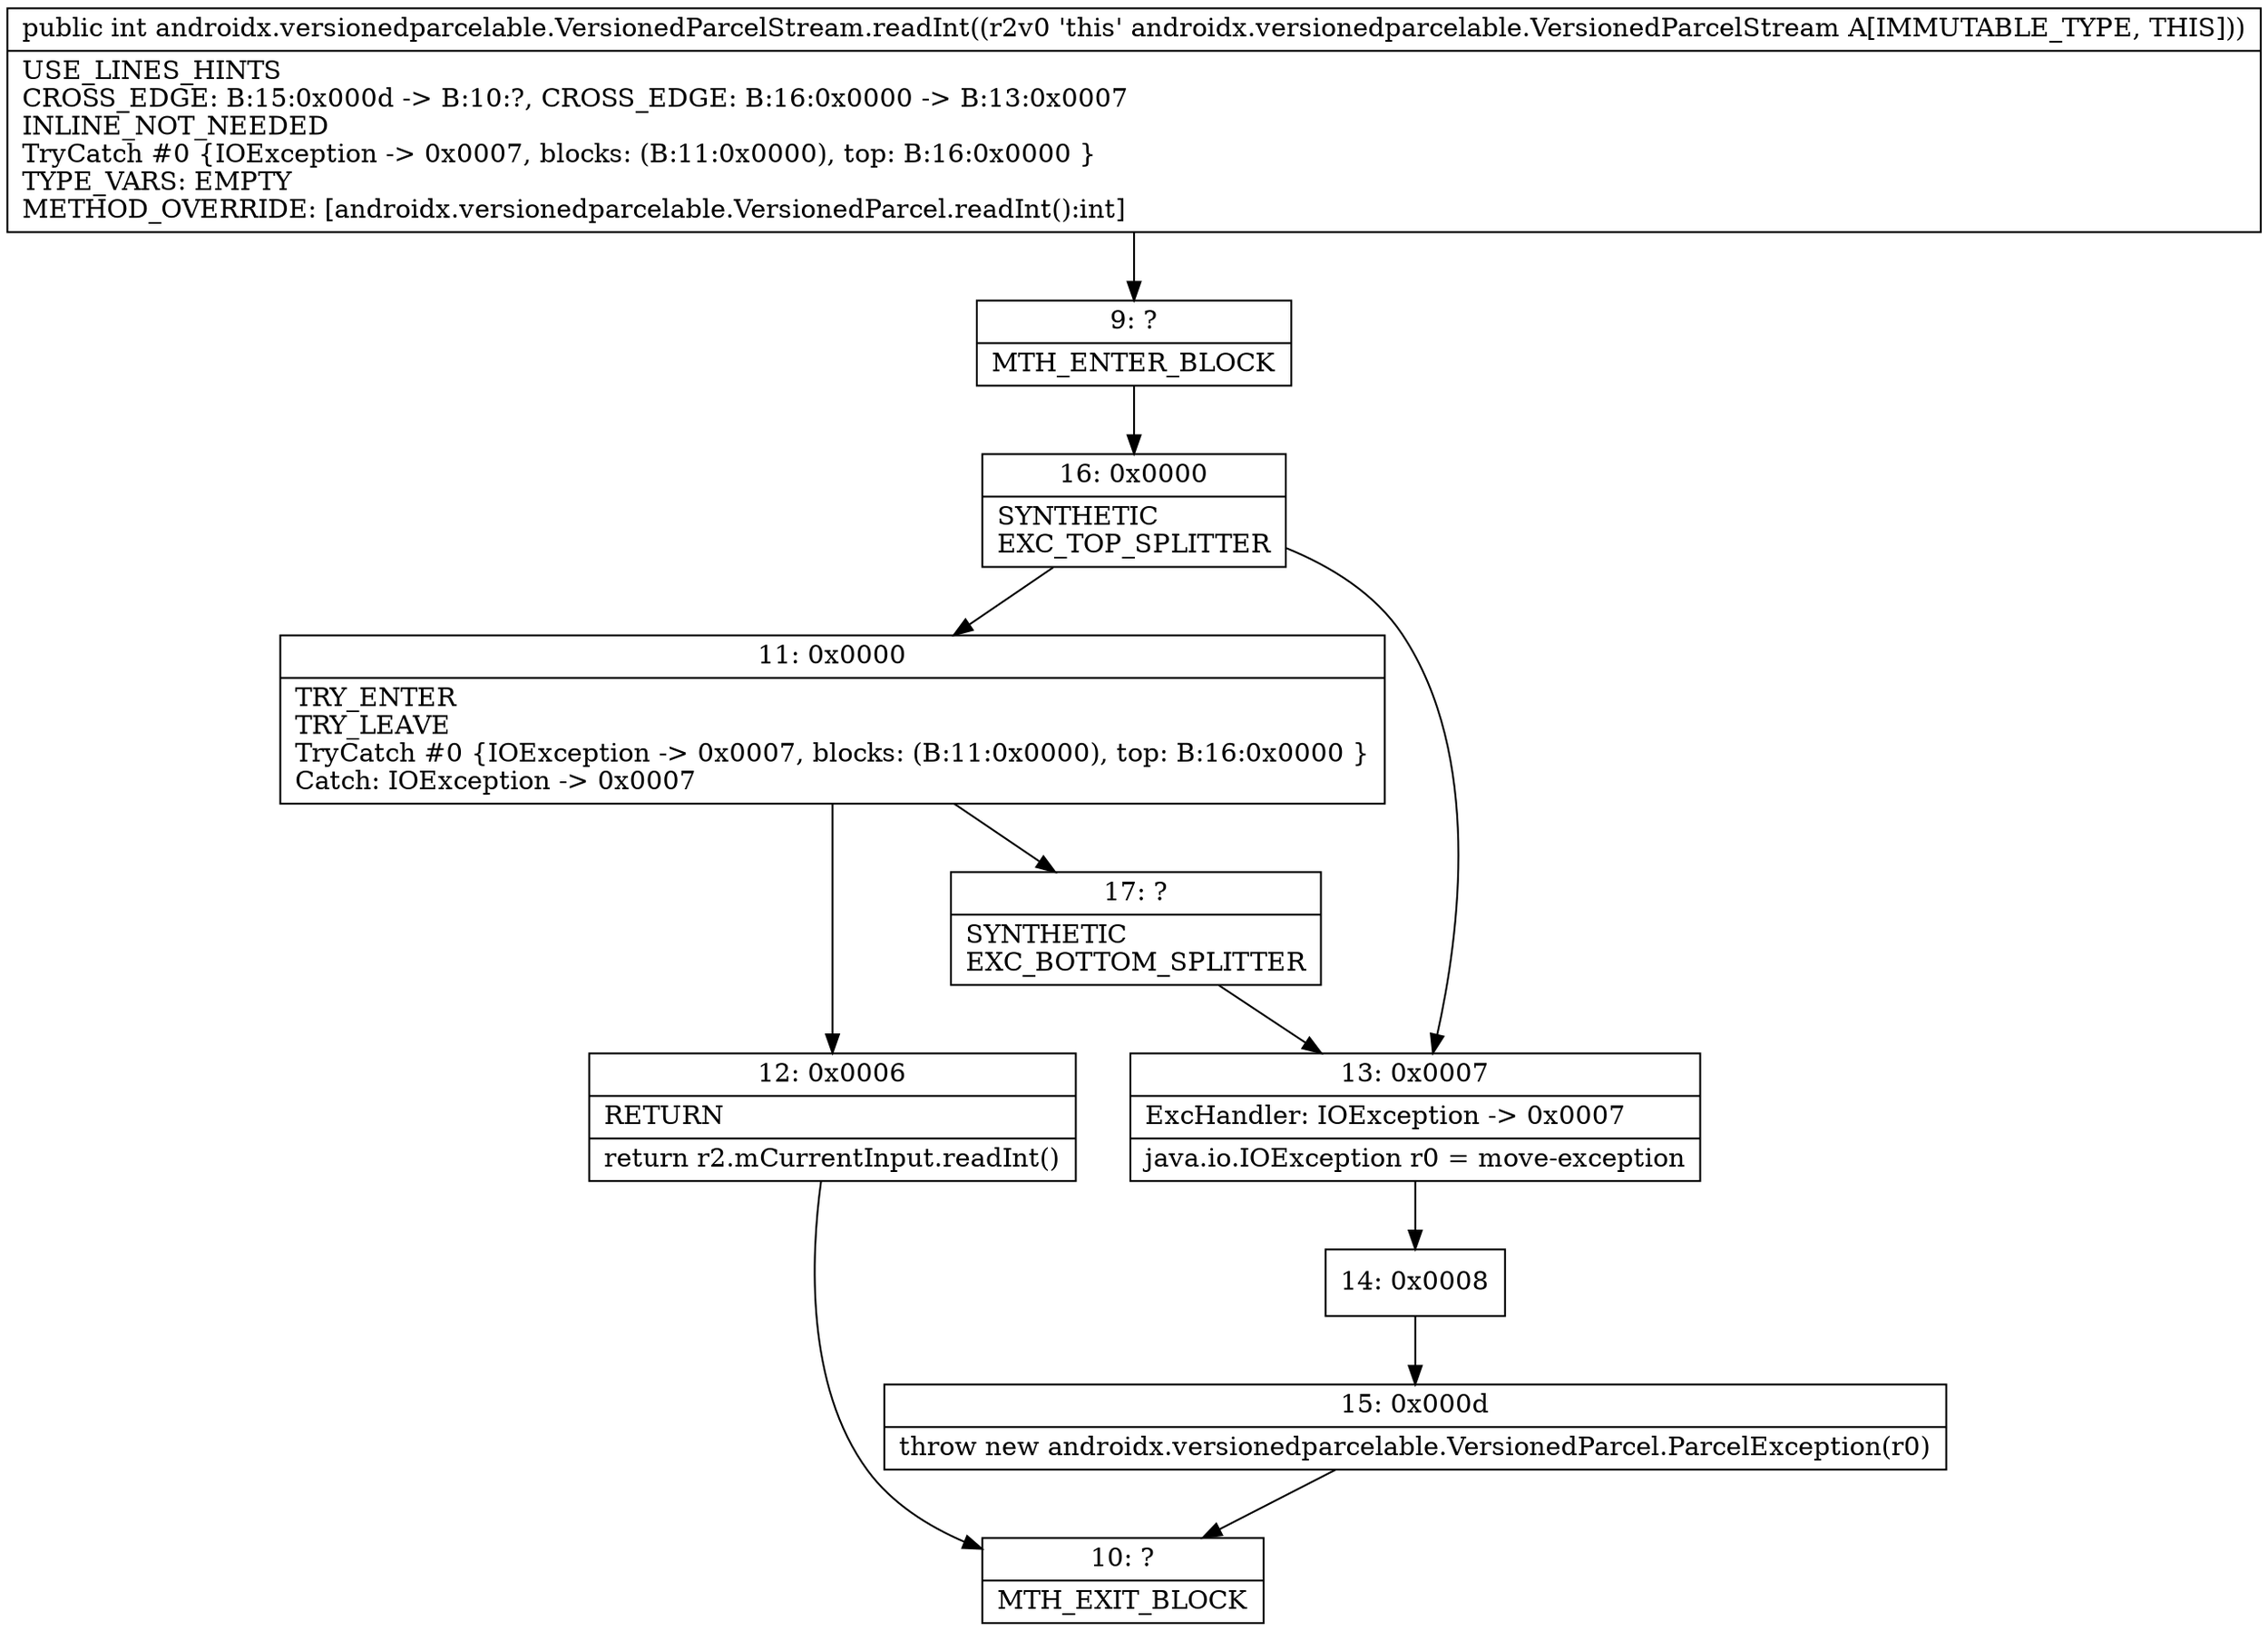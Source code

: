 digraph "CFG forandroidx.versionedparcelable.VersionedParcelStream.readInt()I" {
Node_9 [shape=record,label="{9\:\ ?|MTH_ENTER_BLOCK\l}"];
Node_16 [shape=record,label="{16\:\ 0x0000|SYNTHETIC\lEXC_TOP_SPLITTER\l}"];
Node_11 [shape=record,label="{11\:\ 0x0000|TRY_ENTER\lTRY_LEAVE\lTryCatch #0 \{IOException \-\> 0x0007, blocks: (B:11:0x0000), top: B:16:0x0000 \}\lCatch: IOException \-\> 0x0007\l}"];
Node_12 [shape=record,label="{12\:\ 0x0006|RETURN\l|return r2.mCurrentInput.readInt()\l}"];
Node_10 [shape=record,label="{10\:\ ?|MTH_EXIT_BLOCK\l}"];
Node_17 [shape=record,label="{17\:\ ?|SYNTHETIC\lEXC_BOTTOM_SPLITTER\l}"];
Node_13 [shape=record,label="{13\:\ 0x0007|ExcHandler: IOException \-\> 0x0007\l|java.io.IOException r0 = move\-exception\l}"];
Node_14 [shape=record,label="{14\:\ 0x0008}"];
Node_15 [shape=record,label="{15\:\ 0x000d|throw new androidx.versionedparcelable.VersionedParcel.ParcelException(r0)\l}"];
MethodNode[shape=record,label="{public int androidx.versionedparcelable.VersionedParcelStream.readInt((r2v0 'this' androidx.versionedparcelable.VersionedParcelStream A[IMMUTABLE_TYPE, THIS]))  | USE_LINES_HINTS\lCROSS_EDGE: B:15:0x000d \-\> B:10:?, CROSS_EDGE: B:16:0x0000 \-\> B:13:0x0007\lINLINE_NOT_NEEDED\lTryCatch #0 \{IOException \-\> 0x0007, blocks: (B:11:0x0000), top: B:16:0x0000 \}\lTYPE_VARS: EMPTY\lMETHOD_OVERRIDE: [androidx.versionedparcelable.VersionedParcel.readInt():int]\l}"];
MethodNode -> Node_9;Node_9 -> Node_16;
Node_16 -> Node_11;
Node_16 -> Node_13;
Node_11 -> Node_12;
Node_11 -> Node_17;
Node_12 -> Node_10;
Node_17 -> Node_13;
Node_13 -> Node_14;
Node_14 -> Node_15;
Node_15 -> Node_10;
}

